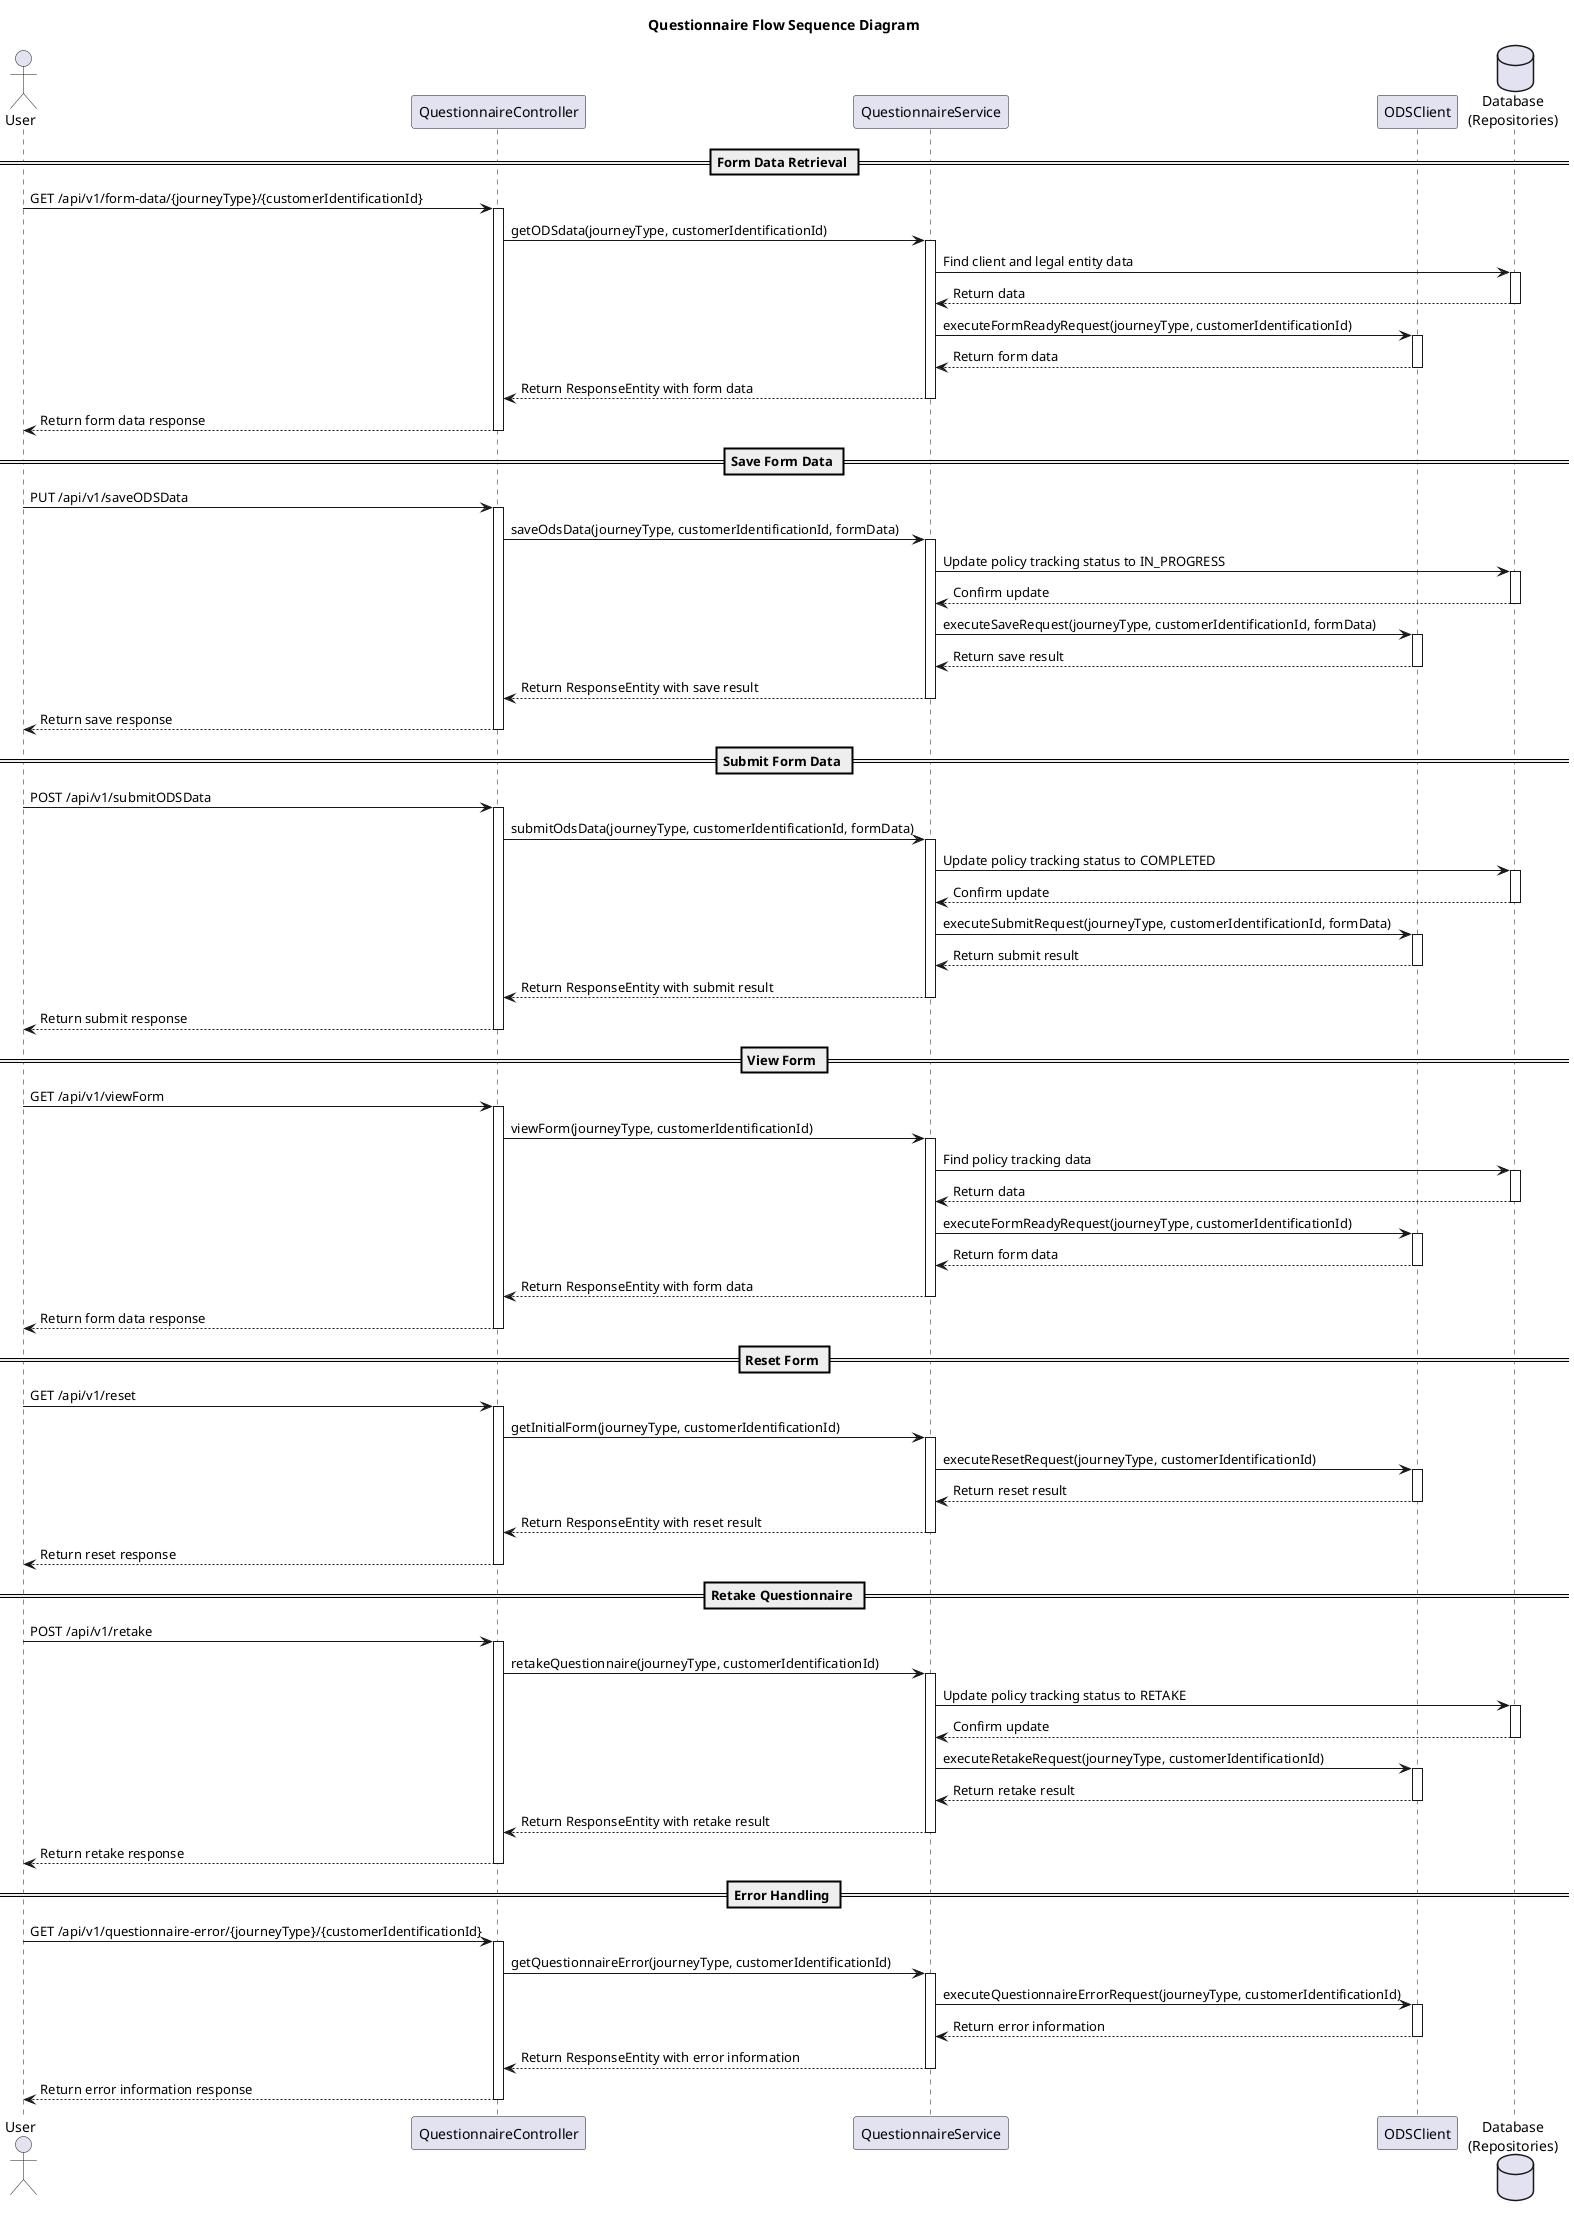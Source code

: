 @startuml Questionnaire Flow Sequence Diagram

title Questionnaire Flow Sequence Diagram

actor "User" as user
participant "QuestionnaireController" as controller
participant "QuestionnaireService" as service
participant "ODSClient" as odsClient
database "Database\n(Repositories)" as db

== Form Data Retrieval ==
user -> controller : GET /api/v1/form-data/{journeyType}/{customerIdentificationId}
activate controller
controller -> service : getODSdata(journeyType, customerIdentificationId)
activate service
service -> db : Find client and legal entity data
activate db
db --> service : Return data
deactivate db
service -> odsClient : executeFormReadyRequest(journeyType, customerIdentificationId)
activate odsClient
odsClient --> service : Return form data
deactivate odsClient
service --> controller : Return ResponseEntity with form data
deactivate service
controller --> user : Return form data response
deactivate controller

== Save Form Data ==
user -> controller : PUT /api/v1/saveODSData
activate controller
controller -> service : saveOdsData(journeyType, customerIdentificationId, formData)
activate service
service -> db : Update policy tracking status to IN_PROGRESS
activate db
db --> service : Confirm update
deactivate db
service -> odsClient : executeSaveRequest(journeyType, customerIdentificationId, formData)
activate odsClient
odsClient --> service : Return save result
deactivate odsClient
service --> controller : Return ResponseEntity with save result
deactivate service
controller --> user : Return save response
deactivate controller

== Submit Form Data ==
user -> controller : POST /api/v1/submitODSData
activate controller
controller -> service : submitOdsData(journeyType, customerIdentificationId, formData)
activate service
service -> db : Update policy tracking status to COMPLETED
activate db
db --> service : Confirm update
deactivate db
service -> odsClient : executeSubmitRequest(journeyType, customerIdentificationId, formData)
activate odsClient
odsClient --> service : Return submit result
deactivate odsClient
service --> controller : Return ResponseEntity with submit result
deactivate service
controller --> user : Return submit response
deactivate controller

== View Form ==
user -> controller : GET /api/v1/viewForm
activate controller
controller -> service : viewForm(journeyType, customerIdentificationId)
activate service
service -> db : Find policy tracking data
activate db
db --> service : Return data
deactivate db
service -> odsClient : executeFormReadyRequest(journeyType, customerIdentificationId)
activate odsClient
odsClient --> service : Return form data
deactivate odsClient
service --> controller : Return ResponseEntity with form data
deactivate service
controller --> user : Return form data response
deactivate controller

== Reset Form ==
user -> controller : GET /api/v1/reset
activate controller
controller -> service : getInitialForm(journeyType, customerIdentificationId)
activate service
service -> odsClient : executeResetRequest(journeyType, customerIdentificationId)
activate odsClient
odsClient --> service : Return reset result
deactivate odsClient
service --> controller : Return ResponseEntity with reset result
deactivate service
controller --> user : Return reset response
deactivate controller

== Retake Questionnaire ==
user -> controller : POST /api/v1/retake
activate controller
controller -> service : retakeQuestionnaire(journeyType, customerIdentificationId)
activate service
service -> db : Update policy tracking status to RETAKE
activate db
db --> service : Confirm update
deactivate db
service -> odsClient : executeRetakeRequest(journeyType, customerIdentificationId)
activate odsClient
odsClient --> service : Return retake result
deactivate odsClient
service --> controller : Return ResponseEntity with retake result
deactivate service
controller --> user : Return retake response
deactivate controller

== Error Handling ==
user -> controller : GET /api/v1/questionnaire-error/{journeyType}/{customerIdentificationId}
activate controller
controller -> service : getQuestionnaireError(journeyType, customerIdentificationId)
activate service
service -> odsClient : executeQuestionnaireErrorRequest(journeyType, customerIdentificationId)
activate odsClient
odsClient --> service : Return error information
deactivate odsClient
service --> controller : Return ResponseEntity with error information
deactivate service
controller --> user : Return error information response
deactivate controller

@enduml